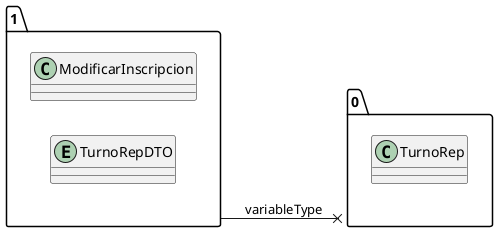 @startuml 
allow_mixing
left to right direction
package "1"{
class ModificarInscripcion
entity TurnoRepDTO

}
package "0"{
class TurnoRep

}
"1" --x "0":variableType
@enduml